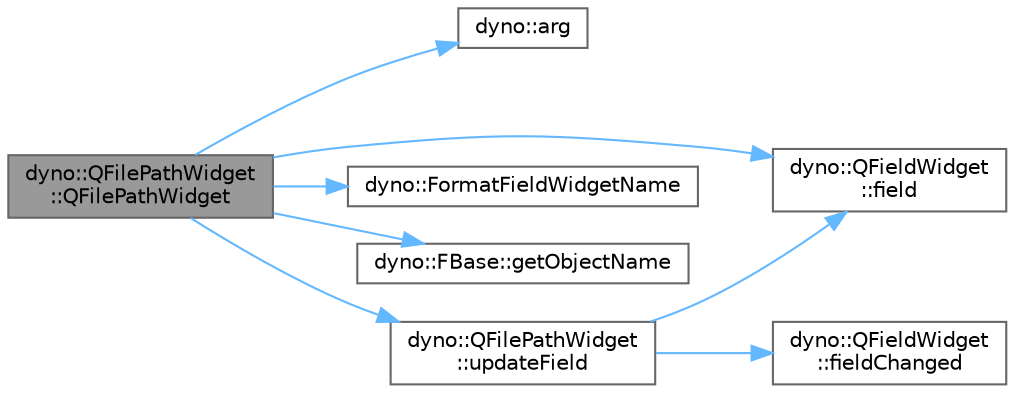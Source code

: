 digraph "dyno::QFilePathWidget::QFilePathWidget"
{
 // LATEX_PDF_SIZE
  bgcolor="transparent";
  edge [fontname=Helvetica,fontsize=10,labelfontname=Helvetica,labelfontsize=10];
  node [fontname=Helvetica,fontsize=10,shape=box,height=0.2,width=0.4];
  rankdir="LR";
  Node1 [id="Node000001",label="dyno::QFilePathWidget\l::QFilePathWidget",height=0.2,width=0.4,color="gray40", fillcolor="grey60", style="filled", fontcolor="black",tooltip=" "];
  Node1 -> Node2 [id="edge1_Node000001_Node000002",color="steelblue1",style="solid",tooltip=" "];
  Node2 [id="Node000002",label="dyno::arg",height=0.2,width=0.4,color="grey40", fillcolor="white", style="filled",URL="$namespacedyno.html#a04befed6e1a89e4c84fbc7009f951d26",tooltip=" "];
  Node1 -> Node3 [id="edge2_Node000001_Node000003",color="steelblue1",style="solid",tooltip=" "];
  Node3 [id="Node000003",label="dyno::QFieldWidget\l::field",height=0.2,width=0.4,color="grey40", fillcolor="white", style="filled",URL="$classdyno_1_1_q_field_widget.html#a782d02aac0902a3ac4813a19e9952499",tooltip=" "];
  Node1 -> Node4 [id="edge3_Node000001_Node000004",color="steelblue1",style="solid",tooltip=" "];
  Node4 [id="Node000004",label="dyno::FormatFieldWidgetName",height=0.2,width=0.4,color="grey40", fillcolor="white", style="filled",URL="$namespacedyno.html#a3dbb4b2c87f3ada8178335b6abeb48d7",tooltip=" "];
  Node1 -> Node5 [id="edge4_Node000001_Node000005",color="steelblue1",style="solid",tooltip=" "];
  Node5 [id="Node000005",label="dyno::FBase::getObjectName",height=0.2,width=0.4,color="grey40", fillcolor="white", style="filled",URL="$classdyno_1_1_f_base.html#a1142c17b3aa48a8f53280e4a0eb75992",tooltip=" "];
  Node1 -> Node6 [id="edge5_Node000001_Node000006",color="steelblue1",style="solid",tooltip=" "];
  Node6 [id="Node000006",label="dyno::QFilePathWidget\l::updateField",height=0.2,width=0.4,color="grey40", fillcolor="white", style="filled",URL="$classdyno_1_1_q_file_path_widget.html#a3e8dab4911f4a29e6ecddf33938c61ef",tooltip=" "];
  Node6 -> Node3 [id="edge6_Node000006_Node000003",color="steelblue1",style="solid",tooltip=" "];
  Node6 -> Node7 [id="edge7_Node000006_Node000007",color="steelblue1",style="solid",tooltip=" "];
  Node7 [id="Node000007",label="dyno::QFieldWidget\l::fieldChanged",height=0.2,width=0.4,color="grey40", fillcolor="white", style="filled",URL="$classdyno_1_1_q_field_widget.html#a9adabca8f0506d375afc8ba760ba7525",tooltip=" "];
}

